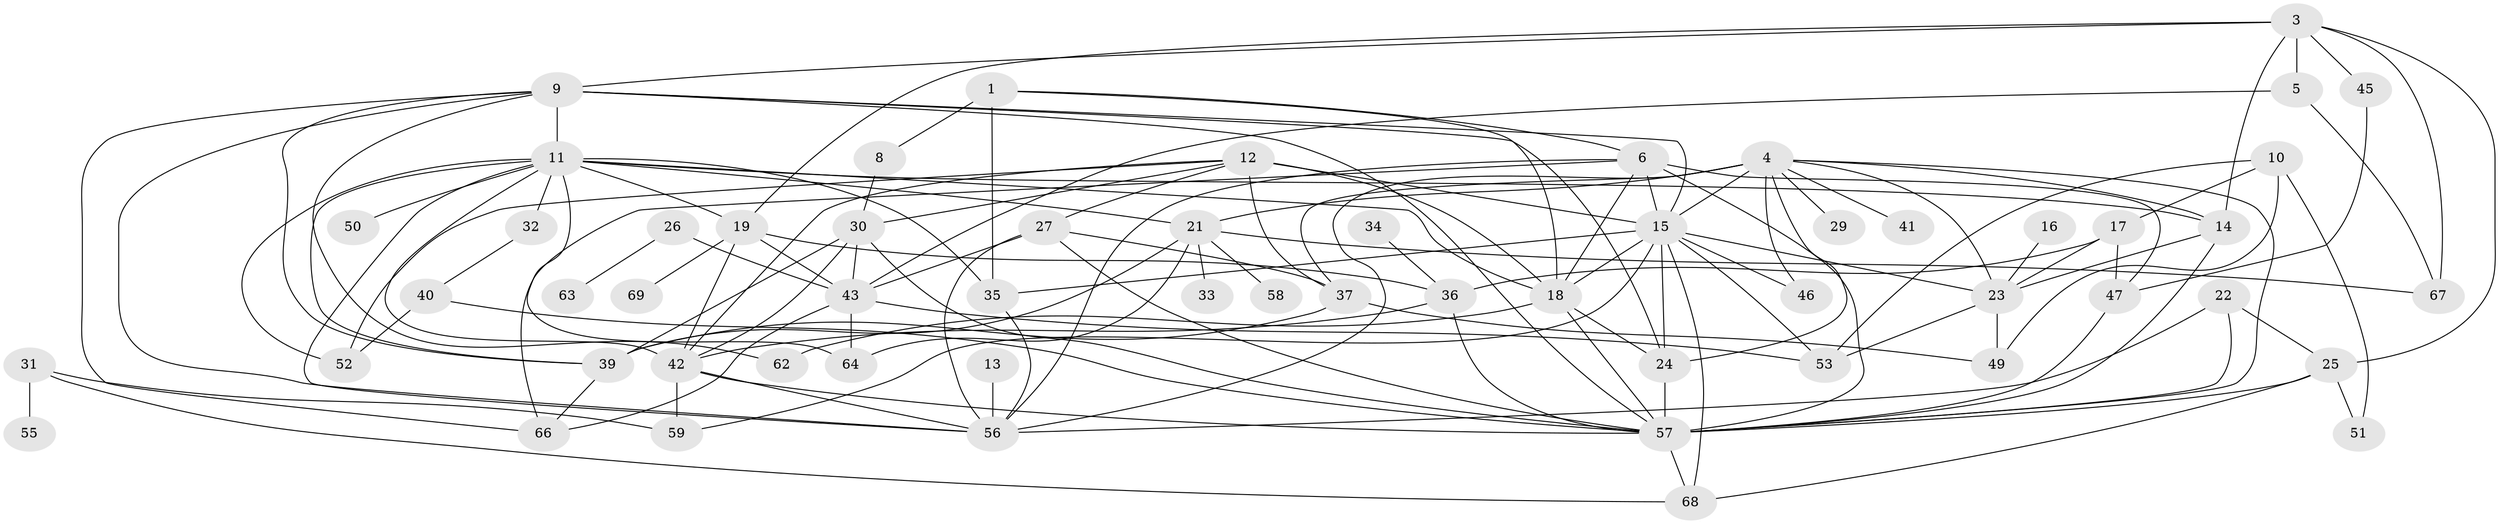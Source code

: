 // original degree distribution, {2: 0.22302158273381295, 0: 0.07913669064748201, 6: 0.050359712230215826, 4: 0.1510791366906475, 5: 0.1223021582733813, 1: 0.17266187050359713, 3: 0.14388489208633093, 7: 0.02877697841726619, 8: 0.02158273381294964, 9: 0.007194244604316547}
// Generated by graph-tools (version 1.1) at 2025/33/03/09/25 02:33:52]
// undirected, 58 vertices, 130 edges
graph export_dot {
graph [start="1"]
  node [color=gray90,style=filled];
  1;
  3;
  4;
  5;
  6;
  8;
  9;
  10;
  11;
  12;
  13;
  14;
  15;
  16;
  17;
  18;
  19;
  21;
  22;
  23;
  24;
  25;
  26;
  27;
  29;
  30;
  31;
  32;
  33;
  34;
  35;
  36;
  37;
  39;
  40;
  41;
  42;
  43;
  45;
  46;
  47;
  49;
  50;
  51;
  52;
  53;
  55;
  56;
  57;
  58;
  59;
  62;
  63;
  64;
  66;
  67;
  68;
  69;
  1 -- 6 [weight=1.0];
  1 -- 8 [weight=1.0];
  1 -- 18 [weight=1.0];
  1 -- 35 [weight=2.0];
  3 -- 5 [weight=2.0];
  3 -- 9 [weight=1.0];
  3 -- 14 [weight=1.0];
  3 -- 19 [weight=1.0];
  3 -- 25 [weight=2.0];
  3 -- 45 [weight=1.0];
  3 -- 67 [weight=1.0];
  4 -- 14 [weight=1.0];
  4 -- 15 [weight=1.0];
  4 -- 21 [weight=1.0];
  4 -- 23 [weight=1.0];
  4 -- 24 [weight=1.0];
  4 -- 29 [weight=1.0];
  4 -- 37 [weight=2.0];
  4 -- 41 [weight=1.0];
  4 -- 46 [weight=1.0];
  4 -- 56 [weight=1.0];
  4 -- 57 [weight=1.0];
  5 -- 43 [weight=1.0];
  5 -- 67 [weight=1.0];
  6 -- 15 [weight=3.0];
  6 -- 18 [weight=1.0];
  6 -- 47 [weight=1.0];
  6 -- 56 [weight=1.0];
  6 -- 57 [weight=2.0];
  6 -- 66 [weight=1.0];
  8 -- 30 [weight=1.0];
  9 -- 11 [weight=1.0];
  9 -- 15 [weight=1.0];
  9 -- 24 [weight=1.0];
  9 -- 39 [weight=1.0];
  9 -- 56 [weight=1.0];
  9 -- 57 [weight=1.0];
  9 -- 62 [weight=1.0];
  9 -- 66 [weight=1.0];
  10 -- 17 [weight=1.0];
  10 -- 49 [weight=1.0];
  10 -- 51 [weight=1.0];
  10 -- 53 [weight=1.0];
  11 -- 14 [weight=1.0];
  11 -- 18 [weight=1.0];
  11 -- 19 [weight=1.0];
  11 -- 21 [weight=1.0];
  11 -- 32 [weight=1.0];
  11 -- 35 [weight=1.0];
  11 -- 39 [weight=1.0];
  11 -- 42 [weight=1.0];
  11 -- 50 [weight=1.0];
  11 -- 52 [weight=1.0];
  11 -- 56 [weight=1.0];
  11 -- 64 [weight=1.0];
  12 -- 15 [weight=1.0];
  12 -- 18 [weight=3.0];
  12 -- 27 [weight=1.0];
  12 -- 30 [weight=1.0];
  12 -- 37 [weight=1.0];
  12 -- 42 [weight=1.0];
  12 -- 52 [weight=1.0];
  13 -- 56 [weight=2.0];
  14 -- 23 [weight=1.0];
  14 -- 57 [weight=3.0];
  15 -- 18 [weight=1.0];
  15 -- 23 [weight=1.0];
  15 -- 24 [weight=1.0];
  15 -- 35 [weight=1.0];
  15 -- 46 [weight=1.0];
  15 -- 53 [weight=1.0];
  15 -- 59 [weight=1.0];
  15 -- 68 [weight=1.0];
  16 -- 23 [weight=1.0];
  17 -- 23 [weight=1.0];
  17 -- 36 [weight=1.0];
  17 -- 47 [weight=1.0];
  18 -- 24 [weight=1.0];
  18 -- 57 [weight=1.0];
  18 -- 62 [weight=1.0];
  19 -- 36 [weight=1.0];
  19 -- 42 [weight=1.0];
  19 -- 43 [weight=1.0];
  19 -- 69 [weight=1.0];
  21 -- 33 [weight=2.0];
  21 -- 39 [weight=1.0];
  21 -- 58 [weight=1.0];
  21 -- 64 [weight=1.0];
  21 -- 67 [weight=1.0];
  22 -- 25 [weight=1.0];
  22 -- 56 [weight=1.0];
  22 -- 57 [weight=1.0];
  23 -- 49 [weight=1.0];
  23 -- 53 [weight=1.0];
  24 -- 57 [weight=1.0];
  25 -- 51 [weight=1.0];
  25 -- 57 [weight=1.0];
  25 -- 68 [weight=1.0];
  26 -- 43 [weight=1.0];
  26 -- 63 [weight=1.0];
  27 -- 37 [weight=1.0];
  27 -- 43 [weight=2.0];
  27 -- 56 [weight=1.0];
  27 -- 57 [weight=1.0];
  30 -- 39 [weight=1.0];
  30 -- 42 [weight=1.0];
  30 -- 43 [weight=1.0];
  30 -- 57 [weight=1.0];
  31 -- 55 [weight=1.0];
  31 -- 59 [weight=1.0];
  31 -- 68 [weight=1.0];
  32 -- 40 [weight=1.0];
  34 -- 36 [weight=1.0];
  35 -- 56 [weight=1.0];
  36 -- 42 [weight=1.0];
  36 -- 57 [weight=1.0];
  37 -- 39 [weight=2.0];
  37 -- 49 [weight=1.0];
  39 -- 66 [weight=1.0];
  40 -- 52 [weight=2.0];
  40 -- 57 [weight=1.0];
  42 -- 56 [weight=1.0];
  42 -- 57 [weight=1.0];
  42 -- 59 [weight=1.0];
  43 -- 53 [weight=1.0];
  43 -- 64 [weight=1.0];
  43 -- 66 [weight=1.0];
  45 -- 47 [weight=1.0];
  47 -- 57 [weight=1.0];
  57 -- 68 [weight=1.0];
}
